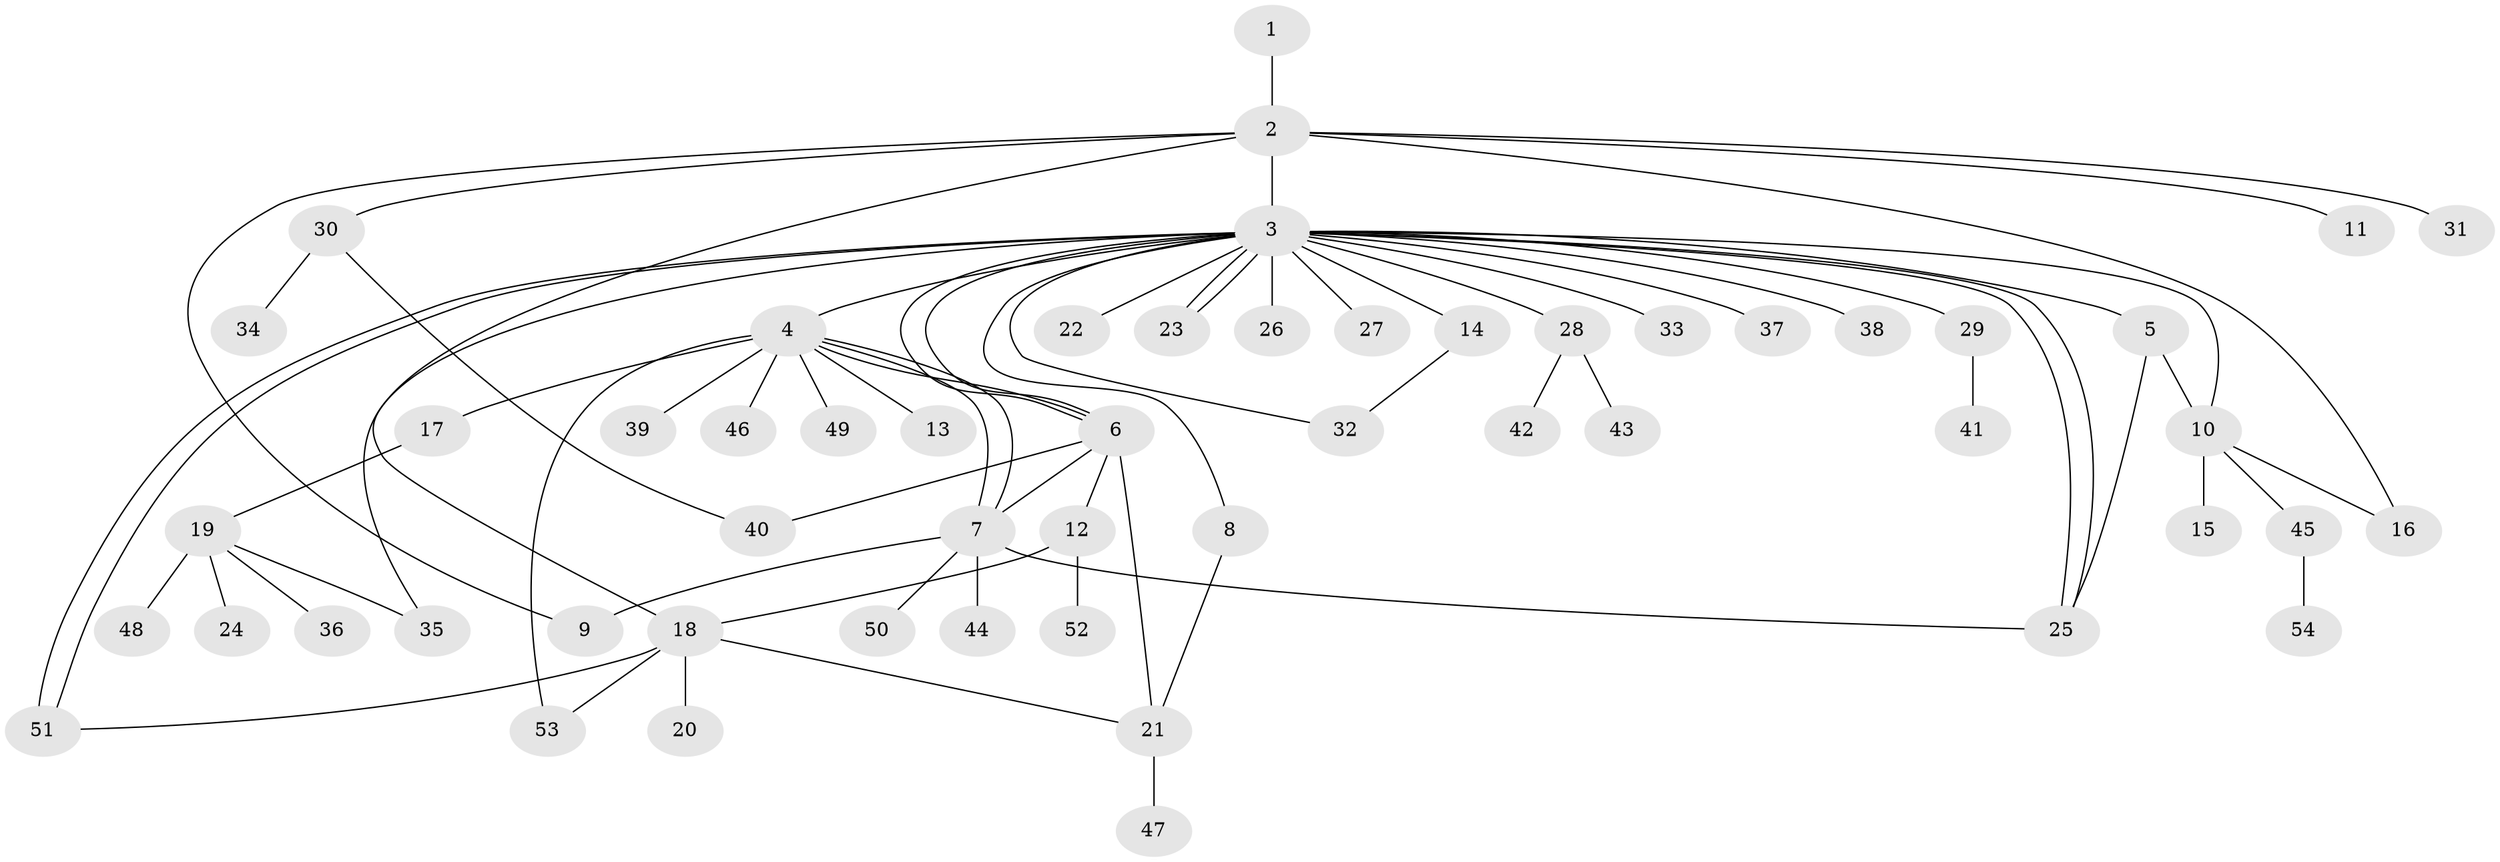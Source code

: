 // Generated by graph-tools (version 1.1) at 2025/35/03/09/25 02:35:32]
// undirected, 54 vertices, 73 edges
graph export_dot {
graph [start="1"]
  node [color=gray90,style=filled];
  1;
  2;
  3;
  4;
  5;
  6;
  7;
  8;
  9;
  10;
  11;
  12;
  13;
  14;
  15;
  16;
  17;
  18;
  19;
  20;
  21;
  22;
  23;
  24;
  25;
  26;
  27;
  28;
  29;
  30;
  31;
  32;
  33;
  34;
  35;
  36;
  37;
  38;
  39;
  40;
  41;
  42;
  43;
  44;
  45;
  46;
  47;
  48;
  49;
  50;
  51;
  52;
  53;
  54;
  1 -- 2;
  2 -- 3;
  2 -- 9;
  2 -- 11;
  2 -- 16;
  2 -- 18;
  2 -- 30;
  2 -- 31;
  3 -- 4;
  3 -- 5;
  3 -- 6;
  3 -- 6;
  3 -- 8;
  3 -- 10;
  3 -- 14;
  3 -- 22;
  3 -- 23;
  3 -- 23;
  3 -- 25;
  3 -- 25;
  3 -- 26;
  3 -- 27;
  3 -- 28;
  3 -- 29;
  3 -- 32;
  3 -- 33;
  3 -- 35;
  3 -- 37;
  3 -- 38;
  3 -- 51;
  3 -- 51;
  4 -- 6;
  4 -- 7;
  4 -- 7;
  4 -- 13;
  4 -- 17;
  4 -- 39;
  4 -- 46;
  4 -- 49;
  4 -- 53;
  5 -- 10;
  5 -- 25;
  6 -- 7;
  6 -- 12;
  6 -- 21;
  6 -- 40;
  7 -- 9;
  7 -- 25;
  7 -- 44;
  7 -- 50;
  8 -- 21;
  10 -- 15;
  10 -- 16;
  10 -- 45;
  12 -- 18;
  12 -- 52;
  14 -- 32;
  17 -- 19;
  18 -- 20;
  18 -- 21;
  18 -- 51;
  18 -- 53;
  19 -- 24;
  19 -- 35;
  19 -- 36;
  19 -- 48;
  21 -- 47;
  28 -- 42;
  28 -- 43;
  29 -- 41;
  30 -- 34;
  30 -- 40;
  45 -- 54;
}
